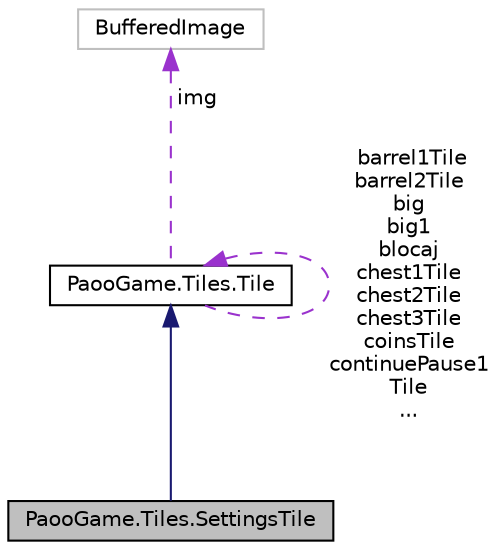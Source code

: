 digraph "PaooGame.Tiles.SettingsTile"
{
 // INTERACTIVE_SVG=YES
 // LATEX_PDF_SIZE
  edge [fontname="Helvetica",fontsize="10",labelfontname="Helvetica",labelfontsize="10"];
  node [fontname="Helvetica",fontsize="10",shape=record];
  Node1 [label="PaooGame.Tiles.SettingsTile",height=0.2,width=0.4,color="black", fillcolor="grey75", style="filled", fontcolor="black",tooltip="Abstractizeaza notiunea de dala de tip buton."];
  Node2 -> Node1 [dir="back",color="midnightblue",fontsize="10",style="solid",fontname="Helvetica"];
  Node2 [label="PaooGame.Tiles.Tile",height=0.2,width=0.4,color="black", fillcolor="white", style="filled",URL="$class_paoo_game_1_1_tiles_1_1_tile.html",tooltip="Retine toate dalele intr-un vector si ofera posibilitatea regasirii dupa un ID."];
  Node2 -> Node2 [dir="back",color="darkorchid3",fontsize="10",style="dashed",label=" barrel1Tile\nbarrel2Tile\nbig\nbig1\nblocaj\nchest1Tile\nchest2Tile\nchest3Tile\ncoinsTile\ncontinuePause1\lTile\n..." ,fontname="Helvetica"];
  Node3 -> Node2 [dir="back",color="darkorchid3",fontsize="10",style="dashed",label=" img" ,fontname="Helvetica"];
  Node3 [label="BufferedImage",height=0.2,width=0.4,color="grey75", fillcolor="white", style="filled",tooltip=" "];
}
